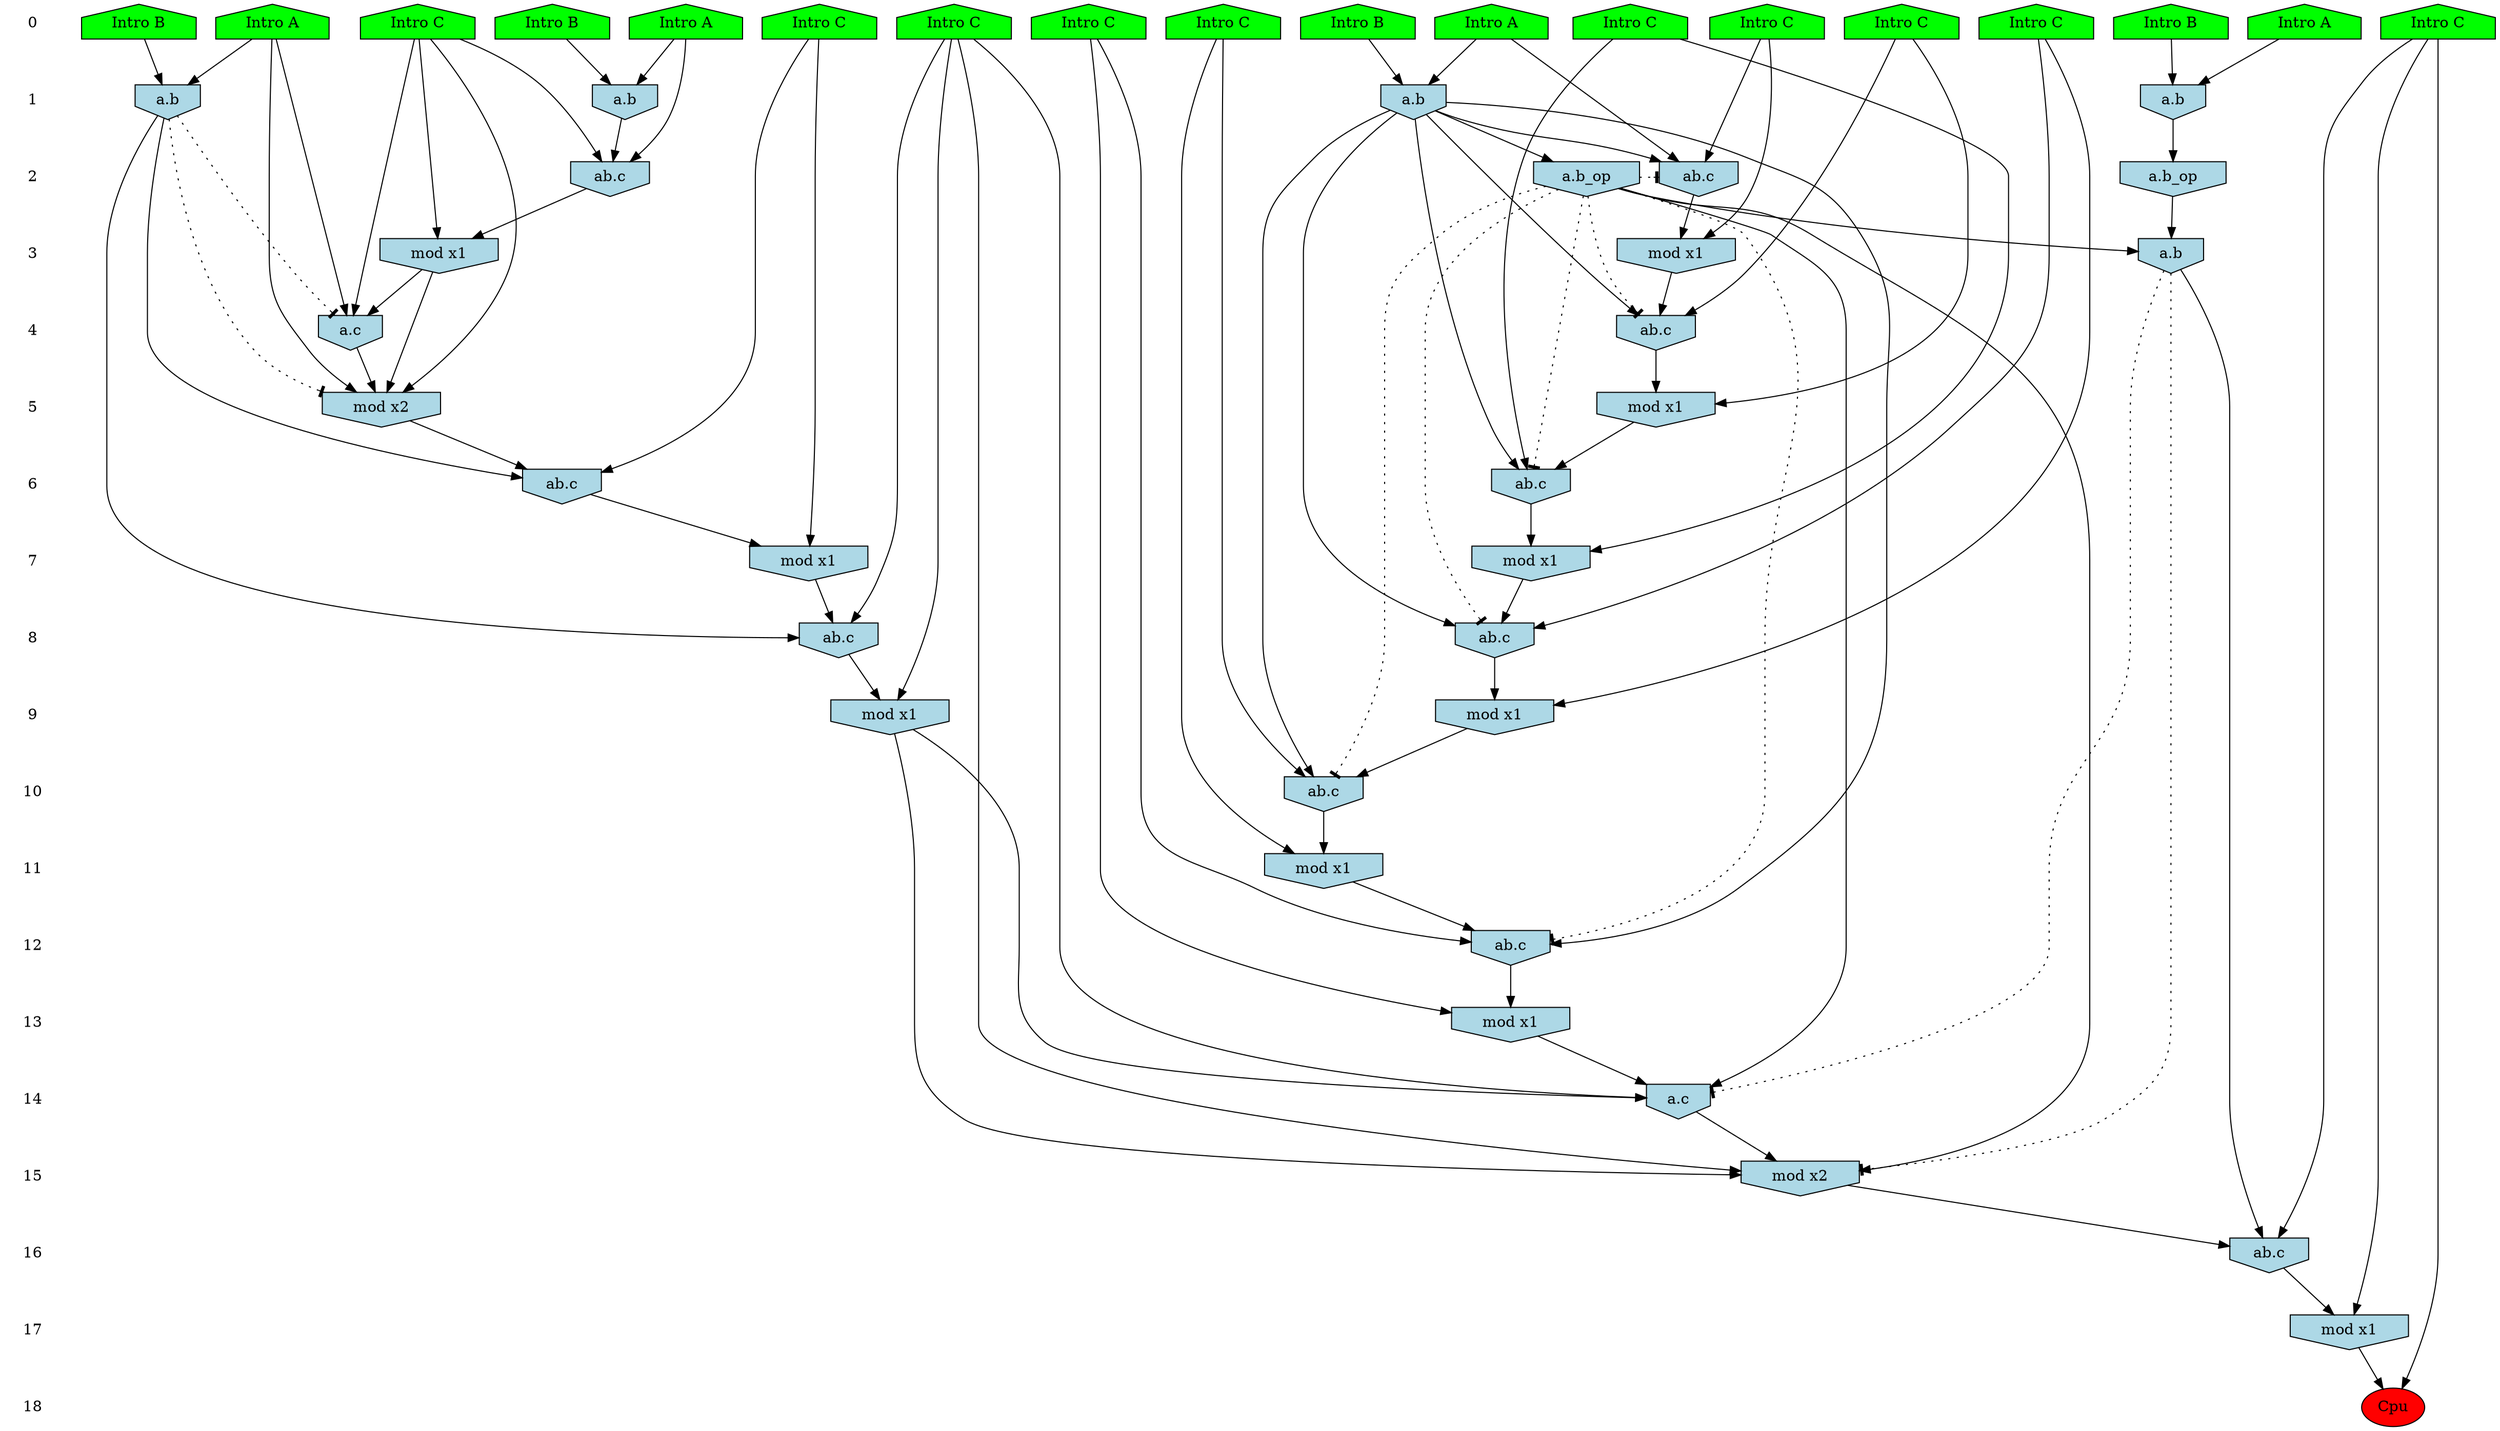 /* Compression of 1 causal flows obtained in average at 2.053516E+01 t.u */
/* Compressed causal flows were: [3819] */
digraph G{
 ranksep=.5 ; 
{ rank = same ; "0" [shape=plaintext] ; node_1 [label ="Intro B", shape=house, style=filled, fillcolor=green] ;
node_2 [label ="Intro A", shape=house, style=filled, fillcolor=green] ;
node_3 [label ="Intro B", shape=house, style=filled, fillcolor=green] ;
node_4 [label ="Intro B", shape=house, style=filled, fillcolor=green] ;
node_5 [label ="Intro A", shape=house, style=filled, fillcolor=green] ;
node_6 [label ="Intro B", shape=house, style=filled, fillcolor=green] ;
node_7 [label ="Intro A", shape=house, style=filled, fillcolor=green] ;
node_8 [label ="Intro A", shape=house, style=filled, fillcolor=green] ;
node_9 [label ="Intro C", shape=house, style=filled, fillcolor=green] ;
node_10 [label ="Intro C", shape=house, style=filled, fillcolor=green] ;
node_11 [label ="Intro C", shape=house, style=filled, fillcolor=green] ;
node_12 [label ="Intro C", shape=house, style=filled, fillcolor=green] ;
node_13 [label ="Intro C", shape=house, style=filled, fillcolor=green] ;
node_14 [label ="Intro C", shape=house, style=filled, fillcolor=green] ;
node_15 [label ="Intro C", shape=house, style=filled, fillcolor=green] ;
node_16 [label ="Intro C", shape=house, style=filled, fillcolor=green] ;
node_17 [label ="Intro C", shape=house, style=filled, fillcolor=green] ;
node_18 [label ="Intro C", shape=house, style=filled, fillcolor=green] ;
}
{ rank = same ; "1" [shape=plaintext] ; node_19 [label="a.b", shape=invhouse, style=filled, fillcolor = lightblue] ;
node_20 [label="a.b", shape=invhouse, style=filled, fillcolor = lightblue] ;
node_22 [label="a.b", shape=invhouse, style=filled, fillcolor = lightblue] ;
node_30 [label="a.b", shape=invhouse, style=filled, fillcolor = lightblue] ;
}
{ rank = same ; "2" [shape=plaintext] ; node_21 [label="ab.c", shape=invhouse, style=filled, fillcolor = lightblue] ;
node_23 [label="ab.c", shape=invhouse, style=filled, fillcolor = lightblue] ;
node_28 [label="a.b_op", shape=invhouse, style=filled, fillcolor = lightblue] ;
node_43 [label="a.b_op", shape=invhouse, style=filled, fillcolor = lightblue] ;
}
{ rank = same ; "3" [shape=plaintext] ; node_24 [label="mod x1", shape=invhouse, style=filled, fillcolor = lightblue] ;
node_25 [label="mod x1", shape=invhouse, style=filled, fillcolor = lightblue] ;
node_47 [label="a.b", shape=invhouse, style=filled, fillcolor = lightblue] ;
}
{ rank = same ; "4" [shape=plaintext] ; node_26 [label="ab.c", shape=invhouse, style=filled, fillcolor = lightblue] ;
node_27 [label="a.c", shape=invhouse, style=filled, fillcolor = lightblue] ;
}
{ rank = same ; "5" [shape=plaintext] ; node_29 [label="mod x2", shape=invhouse, style=filled, fillcolor = lightblue] ;
node_31 [label="mod x1", shape=invhouse, style=filled, fillcolor = lightblue] ;
}
{ rank = same ; "6" [shape=plaintext] ; node_32 [label="ab.c", shape=invhouse, style=filled, fillcolor = lightblue] ;
node_33 [label="ab.c", shape=invhouse, style=filled, fillcolor = lightblue] ;
}
{ rank = same ; "7" [shape=plaintext] ; node_34 [label="mod x1", shape=invhouse, style=filled, fillcolor = lightblue] ;
node_37 [label="mod x1", shape=invhouse, style=filled, fillcolor = lightblue] ;
}
{ rank = same ; "8" [shape=plaintext] ; node_35 [label="ab.c", shape=invhouse, style=filled, fillcolor = lightblue] ;
node_38 [label="ab.c", shape=invhouse, style=filled, fillcolor = lightblue] ;
}
{ rank = same ; "9" [shape=plaintext] ; node_36 [label="mod x1", shape=invhouse, style=filled, fillcolor = lightblue] ;
node_39 [label="mod x1", shape=invhouse, style=filled, fillcolor = lightblue] ;
}
{ rank = same ; "10" [shape=plaintext] ; node_40 [label="ab.c", shape=invhouse, style=filled, fillcolor = lightblue] ;
}
{ rank = same ; "11" [shape=plaintext] ; node_41 [label="mod x1", shape=invhouse, style=filled, fillcolor = lightblue] ;
}
{ rank = same ; "12" [shape=plaintext] ; node_42 [label="ab.c", shape=invhouse, style=filled, fillcolor = lightblue] ;
}
{ rank = same ; "13" [shape=plaintext] ; node_44 [label="mod x1", shape=invhouse, style=filled, fillcolor = lightblue] ;
}
{ rank = same ; "14" [shape=plaintext] ; node_45 [label="a.c", shape=invhouse, style=filled, fillcolor = lightblue] ;
}
{ rank = same ; "15" [shape=plaintext] ; node_46 [label="mod x2", shape=invhouse, style=filled, fillcolor = lightblue] ;
}
{ rank = same ; "16" [shape=plaintext] ; node_48 [label="ab.c", shape=invhouse, style=filled, fillcolor = lightblue] ;
}
{ rank = same ; "17" [shape=plaintext] ; node_49 [label="mod x1", shape=invhouse, style=filled, fillcolor = lightblue] ;
}
{ rank = same ; "18" [shape=plaintext] ; node_50 [label ="Cpu", style=filled, fillcolor=red] ;
}
"0" -> "1" [style="invis"]; 
"1" -> "2" [style="invis"]; 
"2" -> "3" [style="invis"]; 
"3" -> "4" [style="invis"]; 
"4" -> "5" [style="invis"]; 
"5" -> "6" [style="invis"]; 
"6" -> "7" [style="invis"]; 
"7" -> "8" [style="invis"]; 
"8" -> "9" [style="invis"]; 
"9" -> "10" [style="invis"]; 
"10" -> "11" [style="invis"]; 
"11" -> "12" [style="invis"]; 
"12" -> "13" [style="invis"]; 
"13" -> "14" [style="invis"]; 
"14" -> "15" [style="invis"]; 
"15" -> "16" [style="invis"]; 
"16" -> "17" [style="invis"]; 
"17" -> "18" [style="invis"]; 
node_3 -> node_19
node_8 -> node_19
node_5 -> node_20
node_6 -> node_20
node_5 -> node_21
node_10 -> node_21
node_20 -> node_21
node_2 -> node_22
node_4 -> node_22
node_8 -> node_23
node_15 -> node_23
node_19 -> node_23
node_15 -> node_24
node_23 -> node_24
node_10 -> node_25
node_21 -> node_25
node_14 -> node_26
node_20 -> node_26
node_25 -> node_26
node_7 -> node_27
node_15 -> node_27
node_24 -> node_27
node_22 -> node_28
node_7 -> node_29
node_15 -> node_29
node_24 -> node_29
node_27 -> node_29
node_1 -> node_30
node_7 -> node_30
node_14 -> node_31
node_26 -> node_31
node_12 -> node_32
node_29 -> node_32
node_30 -> node_32
node_13 -> node_33
node_20 -> node_33
node_31 -> node_33
node_12 -> node_34
node_32 -> node_34
node_17 -> node_35
node_30 -> node_35
node_34 -> node_35
node_17 -> node_36
node_35 -> node_36
node_13 -> node_37
node_33 -> node_37
node_16 -> node_38
node_20 -> node_38
node_37 -> node_38
node_16 -> node_39
node_38 -> node_39
node_9 -> node_40
node_20 -> node_40
node_39 -> node_40
node_9 -> node_41
node_40 -> node_41
node_18 -> node_42
node_20 -> node_42
node_41 -> node_42
node_20 -> node_43
node_18 -> node_44
node_42 -> node_44
node_17 -> node_45
node_36 -> node_45
node_43 -> node_45
node_44 -> node_45
node_17 -> node_46
node_36 -> node_46
node_43 -> node_46
node_45 -> node_46
node_28 -> node_47
node_43 -> node_47
node_11 -> node_48
node_46 -> node_48
node_47 -> node_48
node_11 -> node_49
node_48 -> node_49
node_11 -> node_50
node_49 -> node_50
node_30 -> node_29 [style=dotted, arrowhead = tee] 
node_30 -> node_27 [style=dotted, arrowhead = tee] 
node_43 -> node_42 [style=dotted, arrowhead = tee] 
node_43 -> node_40 [style=dotted, arrowhead = tee] 
node_43 -> node_38 [style=dotted, arrowhead = tee] 
node_43 -> node_33 [style=dotted, arrowhead = tee] 
node_43 -> node_26 [style=dotted, arrowhead = tee] 
node_43 -> node_21 [style=dotted, arrowhead = tee] 
node_47 -> node_46 [style=dotted, arrowhead = tee] 
node_47 -> node_45 [style=dotted, arrowhead = tee] 
}
/*
 Dot generation time: 0.000231
*/